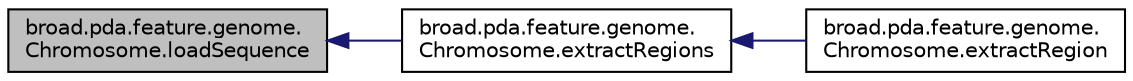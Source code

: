 digraph "broad.pda.feature.genome.Chromosome.loadSequence"
{
  edge [fontname="Helvetica",fontsize="10",labelfontname="Helvetica",labelfontsize="10"];
  node [fontname="Helvetica",fontsize="10",shape=record];
  rankdir="LR";
  Node1 [label="broad.pda.feature.genome.\lChromosome.loadSequence",height=0.2,width=0.4,color="black", fillcolor="grey75", style="filled" fontcolor="black"];
  Node1 -> Node2 [dir="back",color="midnightblue",fontsize="10",style="solid"];
  Node2 [label="broad.pda.feature.genome.\lChromosome.extractRegions",height=0.2,width=0.4,color="black", fillcolor="white", style="filled",URL="$classbroad_1_1pda_1_1feature_1_1genome_1_1_chromosome.html#aa3a96227ad962d5705f657ed874654ae"];
  Node2 -> Node3 [dir="back",color="midnightblue",fontsize="10",style="solid"];
  Node3 [label="broad.pda.feature.genome.\lChromosome.extractRegion",height=0.2,width=0.4,color="black", fillcolor="white", style="filled",URL="$classbroad_1_1pda_1_1feature_1_1genome_1_1_chromosome.html#a7e6ab3c0096b134dca65858e2f67eeb2"];
}
